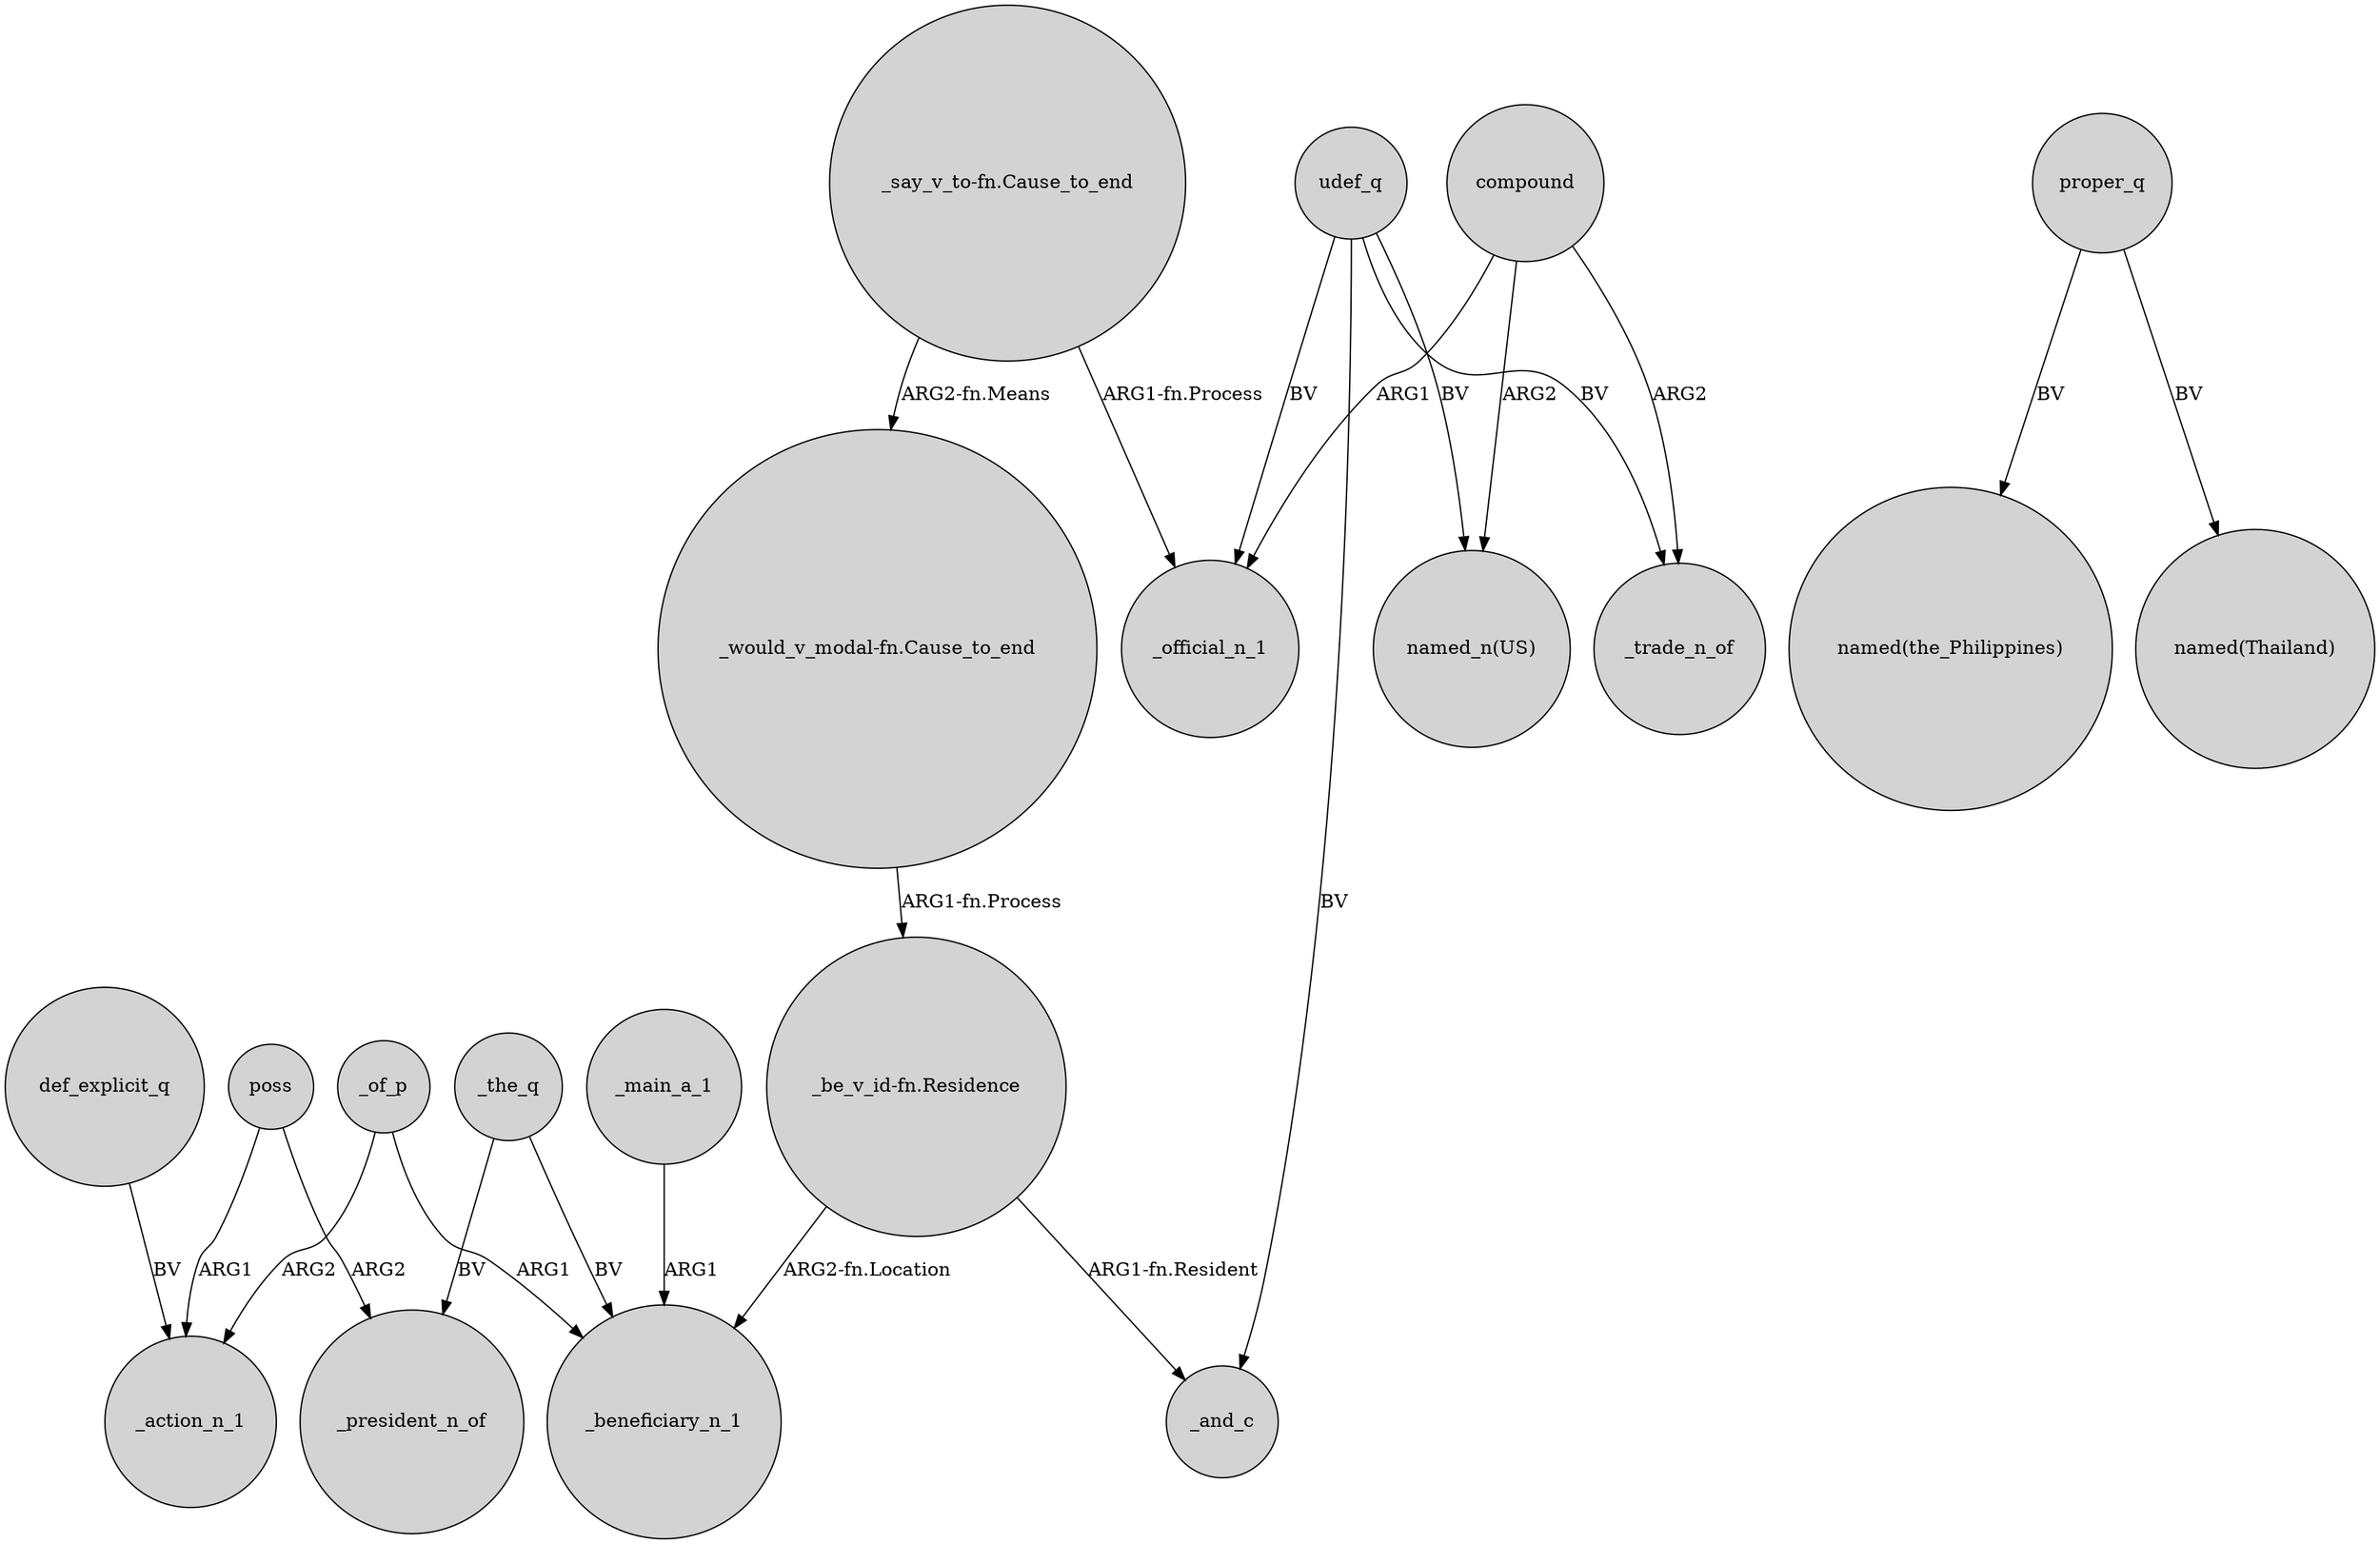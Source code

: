 digraph {
	node [shape=circle style=filled]
	poss -> _action_n_1 [label=ARG1]
	proper_q -> "named(the_Philippines)" [label=BV]
	proper_q -> "named(Thailand)" [label=BV]
	"_say_v_to-fn.Cause_to_end" -> "_would_v_modal-fn.Cause_to_end" [label="ARG2-fn.Means"]
	"_be_v_id-fn.Residence" -> _beneficiary_n_1 [label="ARG2-fn.Location"]
	_of_p -> _beneficiary_n_1 [label=ARG1]
	_of_p -> _action_n_1 [label=ARG2]
	compound -> _official_n_1 [label=ARG1]
	_the_q -> _beneficiary_n_1 [label=BV]
	"_be_v_id-fn.Residence" -> _and_c [label="ARG1-fn.Resident"]
	udef_q -> _and_c [label=BV]
	compound -> _trade_n_of [label=ARG2]
	compound -> "named_n(US)" [label=ARG2]
	_the_q -> _president_n_of [label=BV]
	"_say_v_to-fn.Cause_to_end" -> _official_n_1 [label="ARG1-fn.Process"]
	def_explicit_q -> _action_n_1 [label=BV]
	udef_q -> _official_n_1 [label=BV]
	poss -> _president_n_of [label=ARG2]
	udef_q -> "named_n(US)" [label=BV]
	udef_q -> _trade_n_of [label=BV]
	"_would_v_modal-fn.Cause_to_end" -> "_be_v_id-fn.Residence" [label="ARG1-fn.Process"]
	_main_a_1 -> _beneficiary_n_1 [label=ARG1]
}
